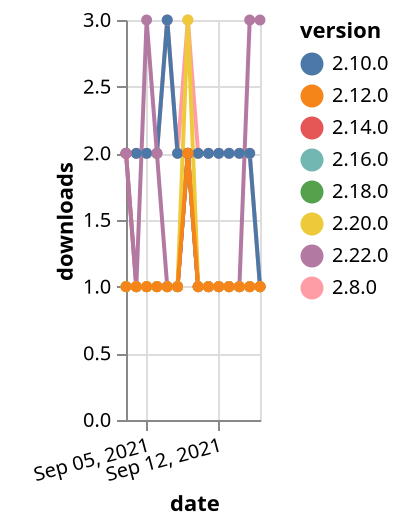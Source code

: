 {"$schema": "https://vega.github.io/schema/vega-lite/v5.json", "description": "A simple bar chart with embedded data.", "data": {"values": [{"date": "2021-09-03", "total": 188, "delta": 1, "version": "2.16.0"}, {"date": "2021-09-04", "total": 189, "delta": 1, "version": "2.16.0"}, {"date": "2021-09-05", "total": 190, "delta": 1, "version": "2.16.0"}, {"date": "2021-09-06", "total": 191, "delta": 1, "version": "2.16.0"}, {"date": "2021-09-07", "total": 192, "delta": 1, "version": "2.16.0"}, {"date": "2021-09-08", "total": 193, "delta": 1, "version": "2.16.0"}, {"date": "2021-09-09", "total": 195, "delta": 2, "version": "2.16.0"}, {"date": "2021-09-10", "total": 196, "delta": 1, "version": "2.16.0"}, {"date": "2021-09-11", "total": 197, "delta": 1, "version": "2.16.0"}, {"date": "2021-09-12", "total": 198, "delta": 1, "version": "2.16.0"}, {"date": "2021-09-13", "total": 199, "delta": 1, "version": "2.16.0"}, {"date": "2021-09-14", "total": 200, "delta": 1, "version": "2.16.0"}, {"date": "2021-09-15", "total": 201, "delta": 1, "version": "2.16.0"}, {"date": "2021-09-16", "total": 202, "delta": 1, "version": "2.16.0"}, {"date": "2021-09-03", "total": 2404, "delta": 2, "version": "2.8.0"}, {"date": "2021-09-04", "total": 2406, "delta": 2, "version": "2.8.0"}, {"date": "2021-09-05", "total": 2408, "delta": 2, "version": "2.8.0"}, {"date": "2021-09-06", "total": 2410, "delta": 2, "version": "2.8.0"}, {"date": "2021-09-07", "total": 2413, "delta": 3, "version": "2.8.0"}, {"date": "2021-09-08", "total": 2415, "delta": 2, "version": "2.8.0"}, {"date": "2021-09-09", "total": 2418, "delta": 3, "version": "2.8.0"}, {"date": "2021-09-10", "total": 2420, "delta": 2, "version": "2.8.0"}, {"date": "2021-09-11", "total": 2422, "delta": 2, "version": "2.8.0"}, {"date": "2021-09-12", "total": 2424, "delta": 2, "version": "2.8.0"}, {"date": "2021-09-13", "total": 2426, "delta": 2, "version": "2.8.0"}, {"date": "2021-09-14", "total": 2428, "delta": 2, "version": "2.8.0"}, {"date": "2021-09-15", "total": 2430, "delta": 2, "version": "2.8.0"}, {"date": "2021-09-16", "total": 2431, "delta": 1, "version": "2.8.0"}, {"date": "2021-09-03", "total": 2267, "delta": 2, "version": "2.10.0"}, {"date": "2021-09-04", "total": 2269, "delta": 2, "version": "2.10.0"}, {"date": "2021-09-05", "total": 2271, "delta": 2, "version": "2.10.0"}, {"date": "2021-09-06", "total": 2273, "delta": 2, "version": "2.10.0"}, {"date": "2021-09-07", "total": 2276, "delta": 3, "version": "2.10.0"}, {"date": "2021-09-08", "total": 2278, "delta": 2, "version": "2.10.0"}, {"date": "2021-09-09", "total": 2280, "delta": 2, "version": "2.10.0"}, {"date": "2021-09-10", "total": 2282, "delta": 2, "version": "2.10.0"}, {"date": "2021-09-11", "total": 2284, "delta": 2, "version": "2.10.0"}, {"date": "2021-09-12", "total": 2286, "delta": 2, "version": "2.10.0"}, {"date": "2021-09-13", "total": 2288, "delta": 2, "version": "2.10.0"}, {"date": "2021-09-14", "total": 2290, "delta": 2, "version": "2.10.0"}, {"date": "2021-09-15", "total": 2292, "delta": 2, "version": "2.10.0"}, {"date": "2021-09-16", "total": 2293, "delta": 1, "version": "2.10.0"}, {"date": "2021-09-03", "total": 174, "delta": 1, "version": "2.18.0"}, {"date": "2021-09-04", "total": 175, "delta": 1, "version": "2.18.0"}, {"date": "2021-09-05", "total": 176, "delta": 1, "version": "2.18.0"}, {"date": "2021-09-06", "total": 177, "delta": 1, "version": "2.18.0"}, {"date": "2021-09-07", "total": 178, "delta": 1, "version": "2.18.0"}, {"date": "2021-09-08", "total": 179, "delta": 1, "version": "2.18.0"}, {"date": "2021-09-09", "total": 181, "delta": 2, "version": "2.18.0"}, {"date": "2021-09-10", "total": 182, "delta": 1, "version": "2.18.0"}, {"date": "2021-09-11", "total": 183, "delta": 1, "version": "2.18.0"}, {"date": "2021-09-12", "total": 184, "delta": 1, "version": "2.18.0"}, {"date": "2021-09-13", "total": 185, "delta": 1, "version": "2.18.0"}, {"date": "2021-09-14", "total": 186, "delta": 1, "version": "2.18.0"}, {"date": "2021-09-15", "total": 187, "delta": 1, "version": "2.18.0"}, {"date": "2021-09-16", "total": 188, "delta": 1, "version": "2.18.0"}, {"date": "2021-09-03", "total": 199, "delta": 2, "version": "2.14.0"}, {"date": "2021-09-04", "total": 200, "delta": 1, "version": "2.14.0"}, {"date": "2021-09-05", "total": 201, "delta": 1, "version": "2.14.0"}, {"date": "2021-09-06", "total": 202, "delta": 1, "version": "2.14.0"}, {"date": "2021-09-07", "total": 203, "delta": 1, "version": "2.14.0"}, {"date": "2021-09-08", "total": 204, "delta": 1, "version": "2.14.0"}, {"date": "2021-09-09", "total": 206, "delta": 2, "version": "2.14.0"}, {"date": "2021-09-10", "total": 207, "delta": 1, "version": "2.14.0"}, {"date": "2021-09-11", "total": 208, "delta": 1, "version": "2.14.0"}, {"date": "2021-09-12", "total": 209, "delta": 1, "version": "2.14.0"}, {"date": "2021-09-13", "total": 210, "delta": 1, "version": "2.14.0"}, {"date": "2021-09-14", "total": 211, "delta": 1, "version": "2.14.0"}, {"date": "2021-09-15", "total": 212, "delta": 1, "version": "2.14.0"}, {"date": "2021-09-16", "total": 213, "delta": 1, "version": "2.14.0"}, {"date": "2021-09-03", "total": 126, "delta": 2, "version": "2.22.0"}, {"date": "2021-09-04", "total": 127, "delta": 1, "version": "2.22.0"}, {"date": "2021-09-05", "total": 130, "delta": 3, "version": "2.22.0"}, {"date": "2021-09-06", "total": 132, "delta": 2, "version": "2.22.0"}, {"date": "2021-09-07", "total": 133, "delta": 1, "version": "2.22.0"}, {"date": "2021-09-08", "total": 134, "delta": 1, "version": "2.22.0"}, {"date": "2021-09-09", "total": 136, "delta": 2, "version": "2.22.0"}, {"date": "2021-09-10", "total": 137, "delta": 1, "version": "2.22.0"}, {"date": "2021-09-11", "total": 138, "delta": 1, "version": "2.22.0"}, {"date": "2021-09-12", "total": 139, "delta": 1, "version": "2.22.0"}, {"date": "2021-09-13", "total": 140, "delta": 1, "version": "2.22.0"}, {"date": "2021-09-14", "total": 141, "delta": 1, "version": "2.22.0"}, {"date": "2021-09-15", "total": 144, "delta": 3, "version": "2.22.0"}, {"date": "2021-09-16", "total": 147, "delta": 3, "version": "2.22.0"}, {"date": "2021-09-03", "total": 208, "delta": 1, "version": "2.20.0"}, {"date": "2021-09-04", "total": 209, "delta": 1, "version": "2.20.0"}, {"date": "2021-09-05", "total": 210, "delta": 1, "version": "2.20.0"}, {"date": "2021-09-06", "total": 211, "delta": 1, "version": "2.20.0"}, {"date": "2021-09-07", "total": 212, "delta": 1, "version": "2.20.0"}, {"date": "2021-09-08", "total": 213, "delta": 1, "version": "2.20.0"}, {"date": "2021-09-09", "total": 216, "delta": 3, "version": "2.20.0"}, {"date": "2021-09-10", "total": 217, "delta": 1, "version": "2.20.0"}, {"date": "2021-09-11", "total": 218, "delta": 1, "version": "2.20.0"}, {"date": "2021-09-12", "total": 219, "delta": 1, "version": "2.20.0"}, {"date": "2021-09-13", "total": 220, "delta": 1, "version": "2.20.0"}, {"date": "2021-09-14", "total": 221, "delta": 1, "version": "2.20.0"}, {"date": "2021-09-15", "total": 222, "delta": 1, "version": "2.20.0"}, {"date": "2021-09-16", "total": 223, "delta": 1, "version": "2.20.0"}, {"date": "2021-09-03", "total": 259, "delta": 1, "version": "2.12.0"}, {"date": "2021-09-04", "total": 260, "delta": 1, "version": "2.12.0"}, {"date": "2021-09-05", "total": 261, "delta": 1, "version": "2.12.0"}, {"date": "2021-09-06", "total": 262, "delta": 1, "version": "2.12.0"}, {"date": "2021-09-07", "total": 263, "delta": 1, "version": "2.12.0"}, {"date": "2021-09-08", "total": 264, "delta": 1, "version": "2.12.0"}, {"date": "2021-09-09", "total": 266, "delta": 2, "version": "2.12.0"}, {"date": "2021-09-10", "total": 267, "delta": 1, "version": "2.12.0"}, {"date": "2021-09-11", "total": 268, "delta": 1, "version": "2.12.0"}, {"date": "2021-09-12", "total": 269, "delta": 1, "version": "2.12.0"}, {"date": "2021-09-13", "total": 270, "delta": 1, "version": "2.12.0"}, {"date": "2021-09-14", "total": 271, "delta": 1, "version": "2.12.0"}, {"date": "2021-09-15", "total": 272, "delta": 1, "version": "2.12.0"}, {"date": "2021-09-16", "total": 273, "delta": 1, "version": "2.12.0"}]}, "width": "container", "mark": {"type": "line", "point": {"filled": true}}, "encoding": {"x": {"field": "date", "type": "temporal", "timeUnit": "yearmonthdate", "title": "date", "axis": {"labelAngle": -15}}, "y": {"field": "delta", "type": "quantitative", "title": "downloads"}, "color": {"field": "version", "type": "nominal"}, "tooltip": {"field": "delta"}}}